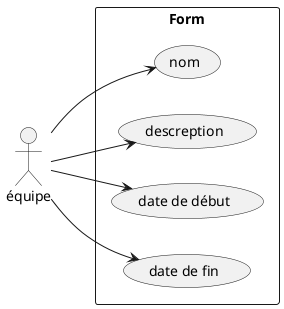 @startuml
left to right direction
actor "équipe" as fc
rectangle Form {
    usecase "nom" as UC1
    usecase "descreption" as UC2
    usecase "date de début" as UC3
    usecase "date de fin" as UC4
}
fc --> UC1
fc --> UC2
fc --> UC3
fc --> UC4
@enduml